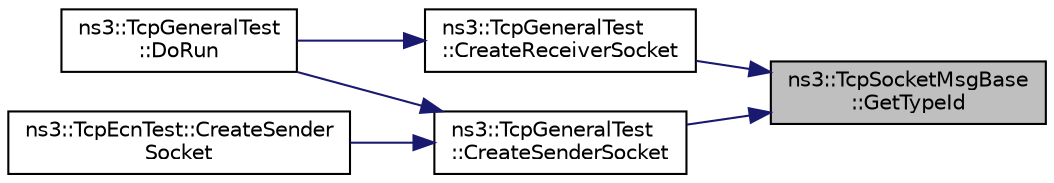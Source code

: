 digraph "ns3::TcpSocketMsgBase::GetTypeId"
{
 // LATEX_PDF_SIZE
  edge [fontname="Helvetica",fontsize="10",labelfontname="Helvetica",labelfontsize="10"];
  node [fontname="Helvetica",fontsize="10",shape=record];
  rankdir="RL";
  Node1 [label="ns3::TcpSocketMsgBase\l::GetTypeId",height=0.2,width=0.4,color="black", fillcolor="grey75", style="filled", fontcolor="black",tooltip="Get the type ID."];
  Node1 -> Node2 [dir="back",color="midnightblue",fontsize="10",style="solid",fontname="Helvetica"];
  Node2 [label="ns3::TcpGeneralTest\l::CreateReceiverSocket",height=0.2,width=0.4,color="black", fillcolor="white", style="filled",URL="$classns3_1_1_tcp_general_test.html#a5f2bfe5673d80704ec6608badf7c1c6e",tooltip="Create and install the socket to install on the receiver."];
  Node2 -> Node3 [dir="back",color="midnightblue",fontsize="10",style="solid",fontname="Helvetica"];
  Node3 [label="ns3::TcpGeneralTest\l::DoRun",height=0.2,width=0.4,color="black", fillcolor="white", style="filled",URL="$classns3_1_1_tcp_general_test.html#a79f00453e60b95fcf8d22757593f5ed3",tooltip="Execute the tcp test."];
  Node1 -> Node4 [dir="back",color="midnightblue",fontsize="10",style="solid",fontname="Helvetica"];
  Node4 [label="ns3::TcpGeneralTest\l::CreateSenderSocket",height=0.2,width=0.4,color="black", fillcolor="white", style="filled",URL="$classns3_1_1_tcp_general_test.html#a0476c37d8a08b42d42f6ea2634eece70",tooltip="Create and install the socket to install on the sender."];
  Node4 -> Node5 [dir="back",color="midnightblue",fontsize="10",style="solid",fontname="Helvetica"];
  Node5 [label="ns3::TcpEcnTest::CreateSender\lSocket",height=0.2,width=0.4,color="black", fillcolor="white", style="filled",URL="$classns3_1_1_tcp_ecn_test.html#aeb2b060e9e54a57870c2986ea0108173",tooltip="Create and install the socket to install on the sender."];
  Node4 -> Node3 [dir="back",color="midnightblue",fontsize="10",style="solid",fontname="Helvetica"];
}
